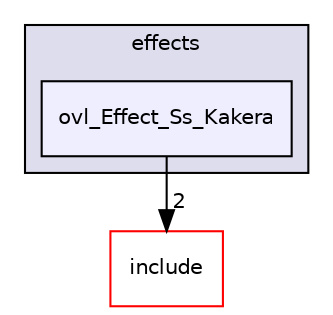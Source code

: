 digraph "src/overlays/effects/ovl_Effect_Ss_Kakera" {
  compound=true
  node [ fontsize="10", fontname="Helvetica"];
  edge [ labelfontsize="10", labelfontname="Helvetica"];
  subgraph clusterdir_d7d63ed29fdd4206bb68b2cd46ee04ef {
    graph [ bgcolor="#ddddee", pencolor="black", label="effects" fontname="Helvetica", fontsize="10", URL="dir_d7d63ed29fdd4206bb68b2cd46ee04ef.html"]
  dir_683ab1c51a5f19faedf6e72474601bb7 [shape=box, label="ovl_Effect_Ss_Kakera", style="filled", fillcolor="#eeeeff", pencolor="black", URL="dir_683ab1c51a5f19faedf6e72474601bb7.html"];
  }
  dir_d44c64559bbebec7f509842c48db8b23 [shape=box label="include" fillcolor="white" style="filled" color="red" URL="dir_d44c64559bbebec7f509842c48db8b23.html"];
  dir_683ab1c51a5f19faedf6e72474601bb7->dir_d44c64559bbebec7f509842c48db8b23 [headlabel="2", labeldistance=1.5 headhref="dir_000469_000000.html"];
}
